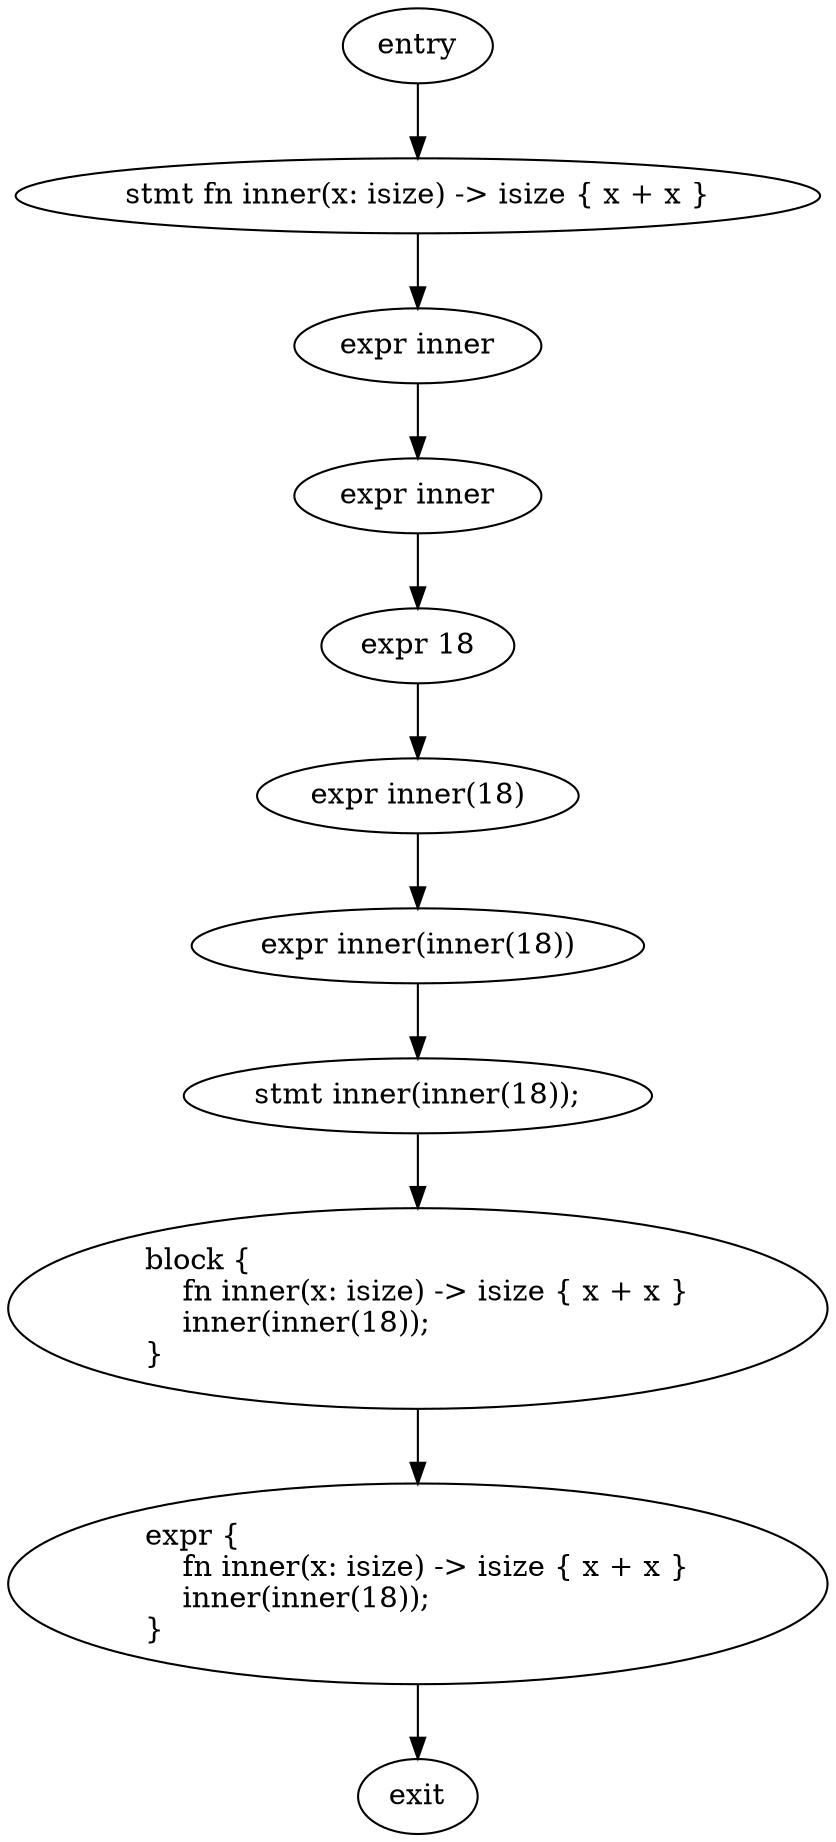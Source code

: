 digraph block {
    N0[label="entry"];
    N1[label="exit"];
    N2[label="stmt fn inner(x: isize) -> isize { x + x }"];
    N3[label="expr inner"];
    N4[label="expr inner"];
    N5[label="expr 18"];
    N6[label="expr inner(18)"];
    N7[label="expr inner(inner(18))"];
    N8[label="stmt inner(inner(18));"];
    N9[label="block {\l    fn inner(x: isize) -> isize { x + x }\l    inner(inner(18));\l}\l"];
    N10[label="expr {\l    fn inner(x: isize) -> isize { x + x }\l    inner(inner(18));\l}\l"];
    N0 -> N2;
    N2 -> N3;
    N3 -> N4;
    N4 -> N5;
    N5 -> N6;
    N6 -> N7;
    N7 -> N8;
    N8 -> N9;
    N9 -> N10;
    N10 -> N1;
}
